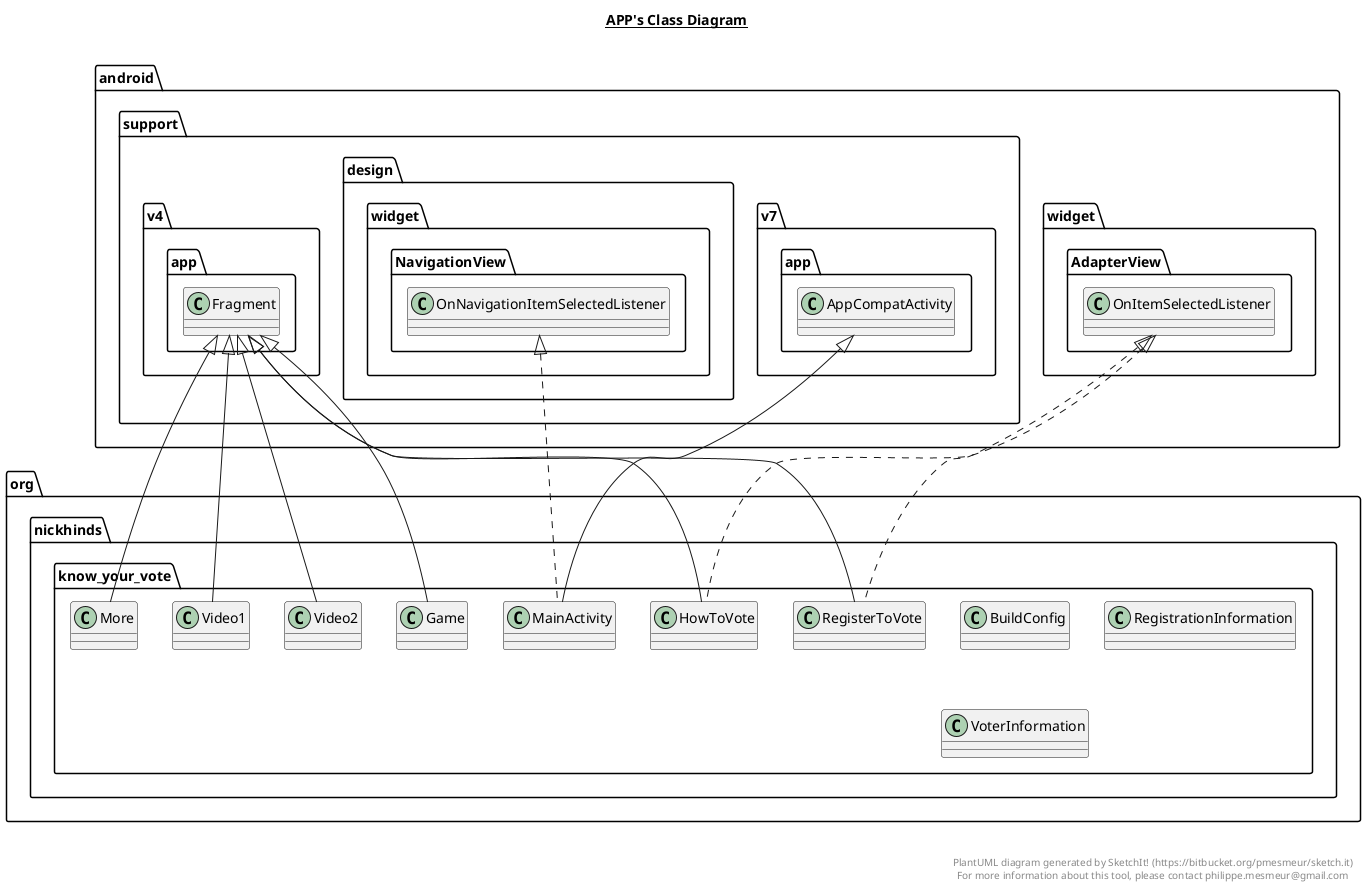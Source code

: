 @startuml

title __APP's Class Diagram__\n

  namespace org.nickhinds.know_your_vote {
    class org.nickhinds.know_your_vote.BuildConfig {
    }
  }
  

  namespace org.nickhinds.know_your_vote {
    class org.nickhinds.know_your_vote.Game {
    }
  }
  

  namespace org.nickhinds.know_your_vote {
    class org.nickhinds.know_your_vote.HowToVote {
    }
  }
  

  namespace org.nickhinds.know_your_vote {
    class org.nickhinds.know_your_vote.MainActivity {
    }
  }
  

  namespace org.nickhinds.know_your_vote {
    class org.nickhinds.know_your_vote.More {
    }
  }
  

  namespace org.nickhinds.know_your_vote {
    class org.nickhinds.know_your_vote.RegisterToVote {
    }
  }
  

  namespace org.nickhinds.know_your_vote {
    class org.nickhinds.know_your_vote.RegistrationInformation {
    }
  }
  

  namespace org.nickhinds.know_your_vote {
    class org.nickhinds.know_your_vote.Video1 {
    }
  }
  

  namespace org.nickhinds.know_your_vote {
    class org.nickhinds.know_your_vote.Video2 {
    }
  }
  

  namespace org.nickhinds.know_your_vote {
    class org.nickhinds.know_your_vote.VoterInformation {
    }
  }
  

  org.nickhinds.know_your_vote.Game -up-|> android.support.v4.app.Fragment
  org.nickhinds.know_your_vote.HowToVote .up.|> android.widget.AdapterView.OnItemSelectedListener
  org.nickhinds.know_your_vote.HowToVote -up-|> android.support.v4.app.Fragment
  org.nickhinds.know_your_vote.MainActivity .up.|> android.support.design.widget.NavigationView.OnNavigationItemSelectedListener
  org.nickhinds.know_your_vote.MainActivity -up-|> android.support.v7.app.AppCompatActivity
  org.nickhinds.know_your_vote.More -up-|> android.support.v4.app.Fragment
  org.nickhinds.know_your_vote.RegisterToVote .up.|> android.widget.AdapterView.OnItemSelectedListener
  org.nickhinds.know_your_vote.RegisterToVote -up-|> android.support.v4.app.Fragment
  org.nickhinds.know_your_vote.Video1 -up-|> android.support.v4.app.Fragment
  org.nickhinds.know_your_vote.Video2 -up-|> android.support.v4.app.Fragment


right footer


PlantUML diagram generated by SketchIt! (https://bitbucket.org/pmesmeur/sketch.it)
For more information about this tool, please contact philippe.mesmeur@gmail.com
endfooter

@enduml
